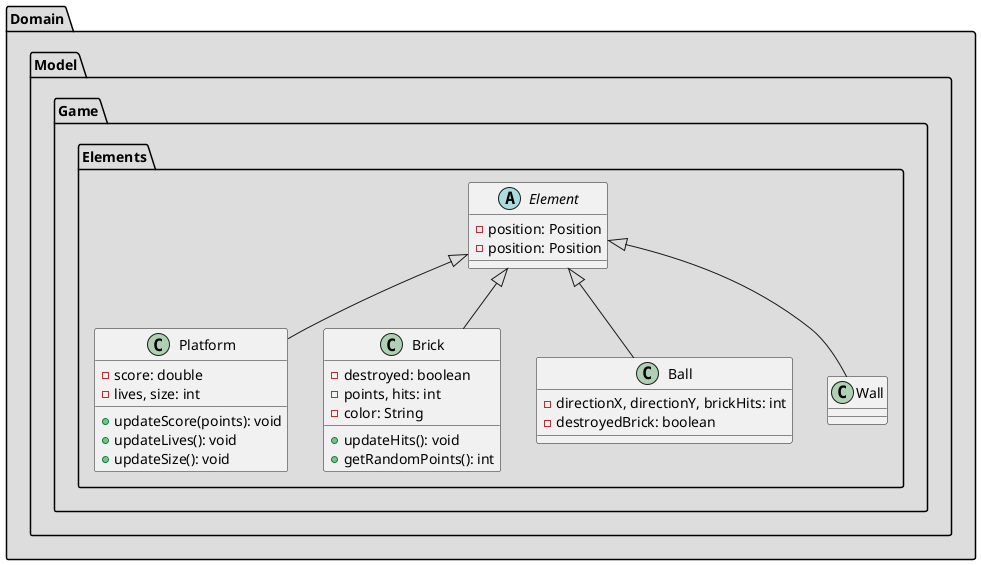 @startuml
'https://plantuml.com/class-diagram

package "Domain" #DDDDDD {
  package "Model" {
      package "Game" {
        package "Elements" {
            abstract class Element{
            -position: Position
            }

            Element<|--Platform
            Element<|--Brick
            Element<|-- Ball
            Element<|--Wall

            class Ball {
                - directionX, directionY, brickHits: int
                - destroyedBrick: boolean
            }

            class Platform {
                - score: double
                - lives, size: int
                +updateScore(points): void
                +updateLives(): void
                +updateSize(): void
            }

            class Brick {
                - destroyed: boolean
                - points, hits: int
                - color: String
                +updateHits(): void
                +getRandomPoints(): int
            }

            class Wall {}

            abstract class Element {
                - position: Position
            }
        }
      }
  }
}

@enduml